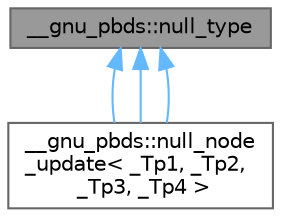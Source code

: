 digraph "__gnu_pbds::null_type"
{
 // LATEX_PDF_SIZE
  bgcolor="transparent";
  edge [fontname=Helvetica,fontsize=10,labelfontname=Helvetica,labelfontsize=10];
  node [fontname=Helvetica,fontsize=10,shape=box,height=0.2,width=0.4];
  Node1 [id="Node000001",label="__gnu_pbds::null_type",height=0.2,width=0.4,color="gray40", fillcolor="grey60", style="filled", fontcolor="black",tooltip="Represents no type, or absence of type, for template tricks."];
  Node1 -> Node2 [id="edge4_Node000001_Node000002",dir="back",color="steelblue1",style="solid",tooltip=" "];
  Node2 [id="Node000002",label="__gnu_pbds::null_node\l_update\< _Tp1, _Tp2,\l _Tp3, _Tp4 \>",height=0.2,width=0.4,color="gray40", fillcolor="white", style="filled",URL="$struct____gnu__pbds_1_1null__node__update.html",tooltip="A null node updator, indicating that no node updates are required."];
  Node1 -> Node2 [id="edge5_Node000001_Node000002",dir="back",color="steelblue1",style="solid",tooltip=" "];
  Node1 -> Node2 [id="edge6_Node000001_Node000002",dir="back",color="steelblue1",style="solid",tooltip=" "];
}
